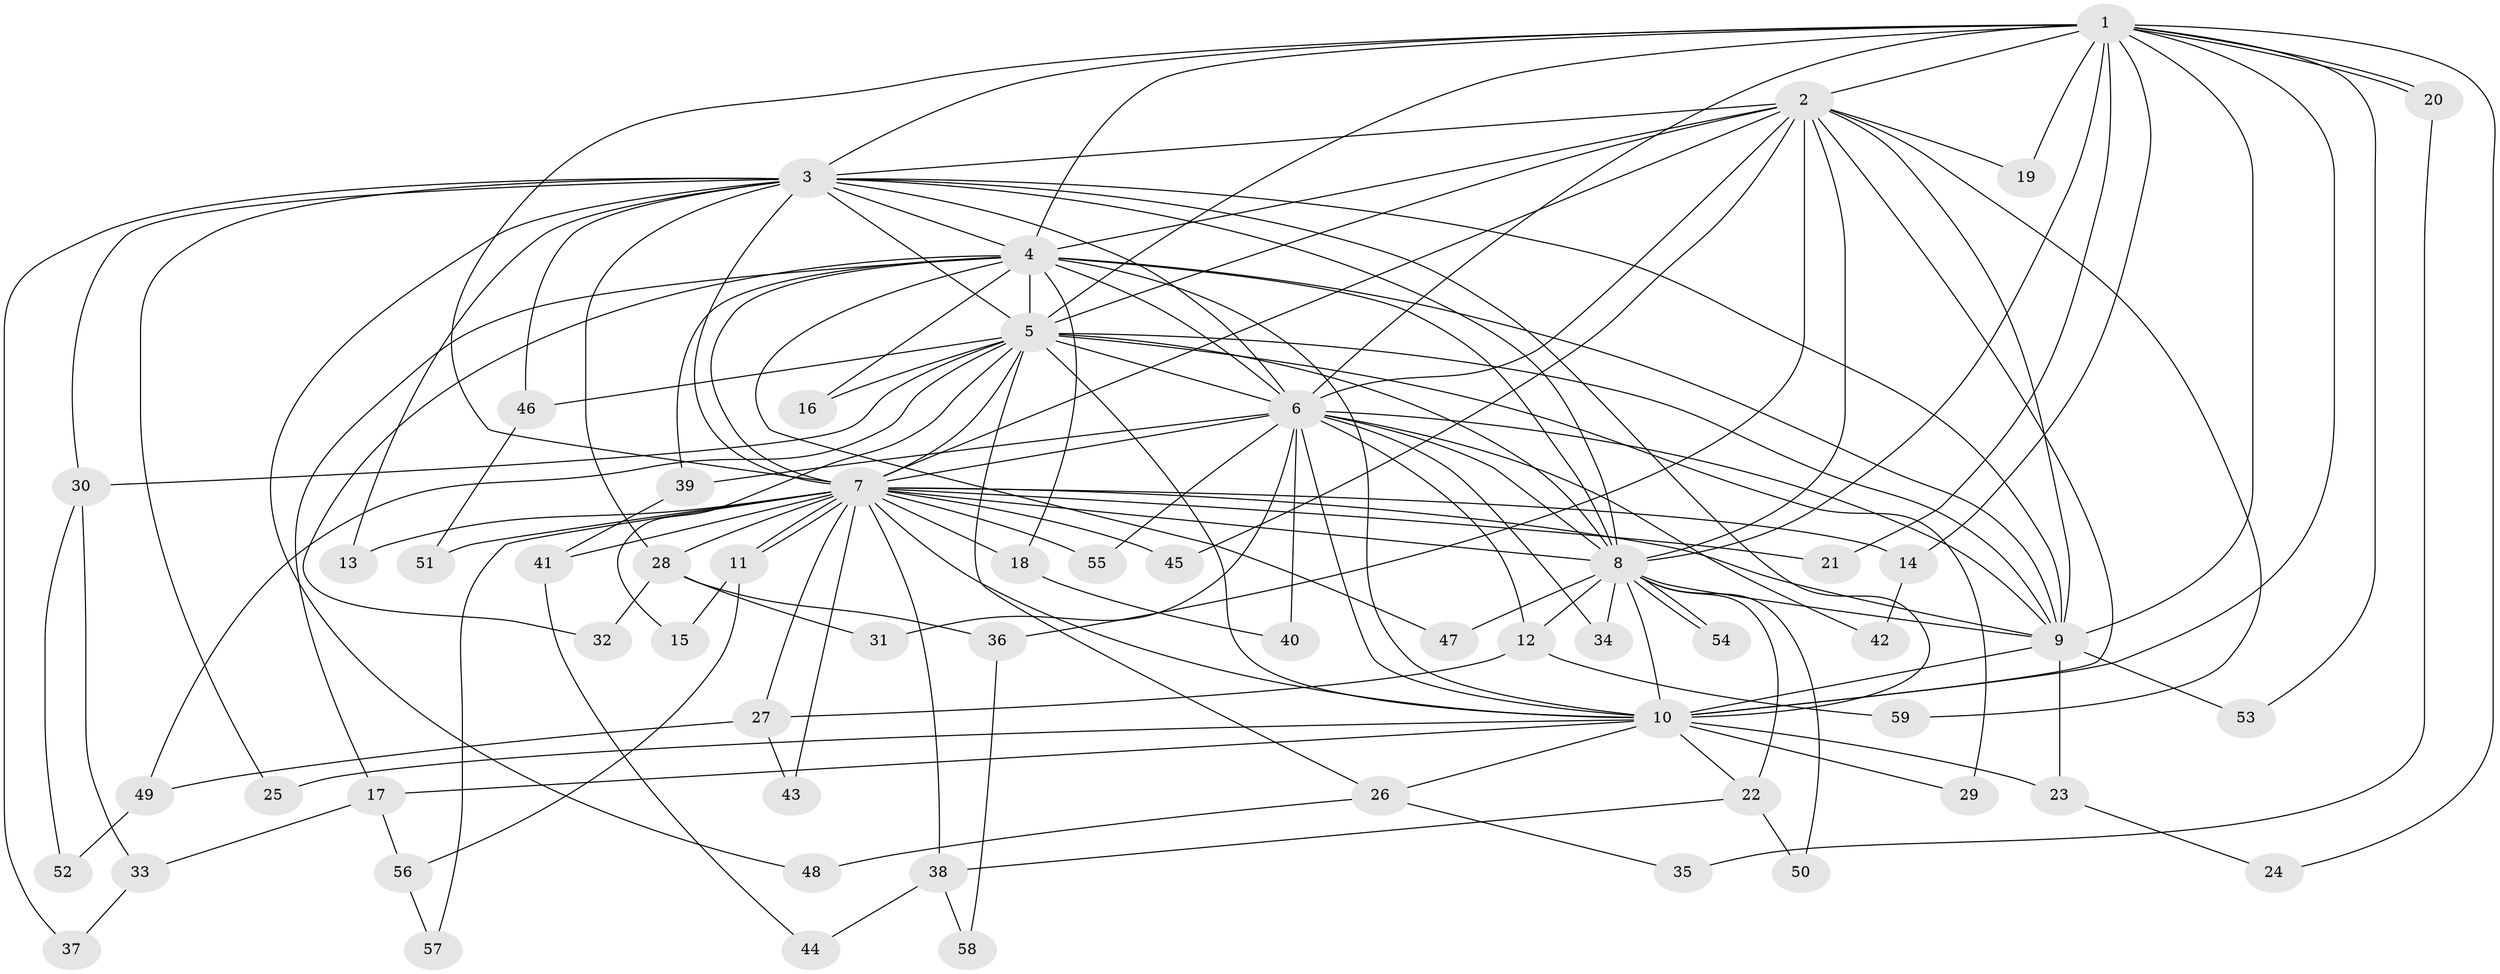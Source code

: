 // coarse degree distribution, {15: 0.04878048780487805, 12: 0.024390243902439025, 14: 0.07317073170731707, 13: 0.04878048780487805, 21: 0.024390243902439025, 4: 0.14634146341463414, 2: 0.4878048780487805, 3: 0.12195121951219512, 6: 0.024390243902439025}
// Generated by graph-tools (version 1.1) at 2025/17/03/04/25 18:17:35]
// undirected, 59 vertices, 143 edges
graph export_dot {
graph [start="1"]
  node [color=gray90,style=filled];
  1;
  2;
  3;
  4;
  5;
  6;
  7;
  8;
  9;
  10;
  11;
  12;
  13;
  14;
  15;
  16;
  17;
  18;
  19;
  20;
  21;
  22;
  23;
  24;
  25;
  26;
  27;
  28;
  29;
  30;
  31;
  32;
  33;
  34;
  35;
  36;
  37;
  38;
  39;
  40;
  41;
  42;
  43;
  44;
  45;
  46;
  47;
  48;
  49;
  50;
  51;
  52;
  53;
  54;
  55;
  56;
  57;
  58;
  59;
  1 -- 2;
  1 -- 3;
  1 -- 4;
  1 -- 5;
  1 -- 6;
  1 -- 7;
  1 -- 8;
  1 -- 9;
  1 -- 10;
  1 -- 14;
  1 -- 19;
  1 -- 20;
  1 -- 20;
  1 -- 21;
  1 -- 24;
  1 -- 53;
  2 -- 3;
  2 -- 4;
  2 -- 5;
  2 -- 6;
  2 -- 7;
  2 -- 8;
  2 -- 9;
  2 -- 10;
  2 -- 19;
  2 -- 36;
  2 -- 45;
  2 -- 59;
  3 -- 4;
  3 -- 5;
  3 -- 6;
  3 -- 7;
  3 -- 8;
  3 -- 9;
  3 -- 10;
  3 -- 13;
  3 -- 25;
  3 -- 28;
  3 -- 30;
  3 -- 37;
  3 -- 46;
  3 -- 48;
  4 -- 5;
  4 -- 6;
  4 -- 7;
  4 -- 8;
  4 -- 9;
  4 -- 10;
  4 -- 16;
  4 -- 17;
  4 -- 18;
  4 -- 32;
  4 -- 39;
  4 -- 47;
  5 -- 6;
  5 -- 7;
  5 -- 8;
  5 -- 9;
  5 -- 10;
  5 -- 15;
  5 -- 16;
  5 -- 26;
  5 -- 29;
  5 -- 30;
  5 -- 46;
  5 -- 49;
  6 -- 7;
  6 -- 8;
  6 -- 9;
  6 -- 10;
  6 -- 12;
  6 -- 31;
  6 -- 34;
  6 -- 39;
  6 -- 40;
  6 -- 42;
  6 -- 55;
  7 -- 8;
  7 -- 9;
  7 -- 10;
  7 -- 11;
  7 -- 11;
  7 -- 13;
  7 -- 14;
  7 -- 18;
  7 -- 21;
  7 -- 27;
  7 -- 28;
  7 -- 38;
  7 -- 41;
  7 -- 43;
  7 -- 45;
  7 -- 51;
  7 -- 55;
  7 -- 57;
  8 -- 9;
  8 -- 10;
  8 -- 12;
  8 -- 22;
  8 -- 34;
  8 -- 47;
  8 -- 50;
  8 -- 54;
  8 -- 54;
  9 -- 10;
  9 -- 23;
  9 -- 53;
  10 -- 17;
  10 -- 22;
  10 -- 23;
  10 -- 25;
  10 -- 26;
  10 -- 29;
  11 -- 15;
  11 -- 56;
  12 -- 27;
  12 -- 59;
  14 -- 42;
  17 -- 33;
  17 -- 56;
  18 -- 40;
  20 -- 35;
  22 -- 38;
  22 -- 50;
  23 -- 24;
  26 -- 35;
  26 -- 48;
  27 -- 43;
  27 -- 49;
  28 -- 31;
  28 -- 32;
  28 -- 36;
  30 -- 33;
  30 -- 52;
  33 -- 37;
  36 -- 58;
  38 -- 44;
  38 -- 58;
  39 -- 41;
  41 -- 44;
  46 -- 51;
  49 -- 52;
  56 -- 57;
}
